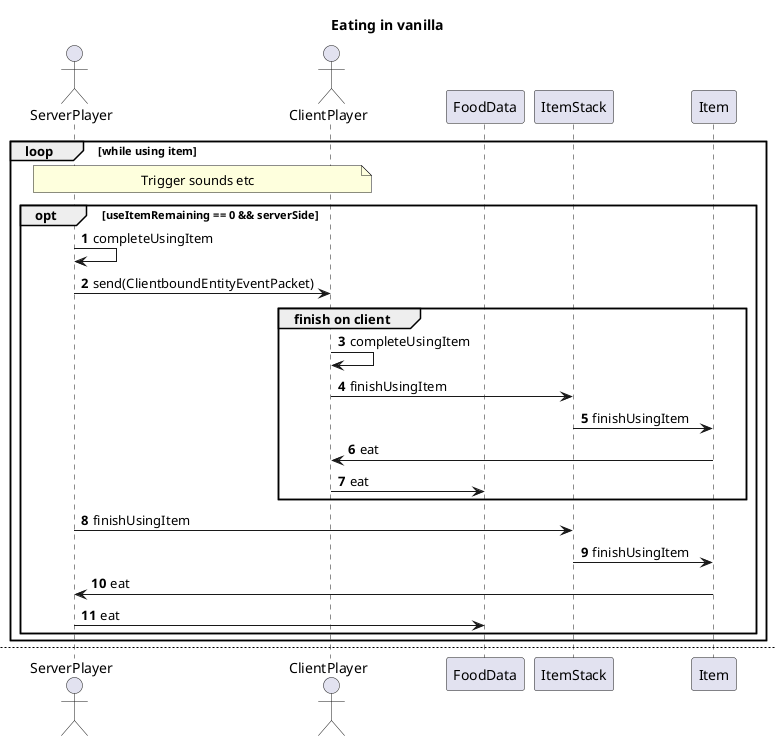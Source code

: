 @startuml

title Eating in vanilla
autonumber

actor ServerPlayer
actor ClientPlayer
participant FoodData
participant ItemStack
participant Item

loop while using item
    note over ServerPlayer, ClientPlayer: Trigger sounds etc

    opt useItemRemaining == 0 && serverSide
        ServerPlayer -> ServerPlayer: completeUsingItem
        ServerPlayer -> ClientPlayer: send(ClientboundEntityEventPacket)

        group finish on client
            ClientPlayer -> ClientPlayer: completeUsingItem
            ClientPlayer -> ItemStack: finishUsingItem
            ItemStack -> Item: finishUsingItem
            Item -> ClientPlayer: eat
            ClientPlayer -> FoodData: eat
        end

        ServerPlayer -> ItemStack: finishUsingItem
        ItemStack -> Item: finishUsingItem
        Item -> ServerPlayer: eat
        ServerPlayer -> FoodData: eat
    end
end

newpage Eating with Nibble
autonumber

loop while using item
    note over ServerPlayer, ClientPlayer: Trigger sounds etc
    ServerPlayer -> ServerPlayer: Increment nutrition
    ServerPlayer -> FoodData: eat
    ServerPlayer -> ClientPlayer: FoodDataPacket(nutrition)
    group update on client:
        ClientPlayer -> ClientPlayer: Update FoodData
        ClientPlayer -> FoodData: eat
    end

    opt useItemRemaining == 0 && serverSide
        ServerPlayer -> ServerPlayer: completeUsingItem
        note across: eating on complete disabled
        ServerPlayer -> ClientPlayer: send(ClientboundEntityEventPacket)

        group finish on client
            ClientPlayer -> ClientPlayer: completeUsingItem
            ClientPlayer -> ItemStack: finishUsingItem
            ItemStack -> Item: finishUsingItem
            Item -> ClientPlayer: eat
            ClientPlayer -> FoodData: eatOnlySaturation
        end

        ServerPlayer -> ItemStack: finishUsingItem
        ItemStack -> Item: finishUsingItem
        Item -> ServerPlayer: eat
        ServerPlayer -> FoodData: eatOnlySaturation
    end
end

@enduml
